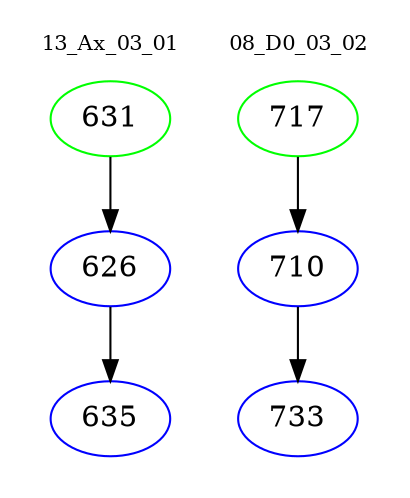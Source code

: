 digraph{
subgraph cluster_0 {
color = white
label = "13_Ax_03_01";
fontsize=10;
T0_631 [label="631", color="green"]
T0_631 -> T0_626 [color="black"]
T0_626 [label="626", color="blue"]
T0_626 -> T0_635 [color="black"]
T0_635 [label="635", color="blue"]
}
subgraph cluster_1 {
color = white
label = "08_D0_03_02";
fontsize=10;
T1_717 [label="717", color="green"]
T1_717 -> T1_710 [color="black"]
T1_710 [label="710", color="blue"]
T1_710 -> T1_733 [color="black"]
T1_733 [label="733", color="blue"]
}
}
